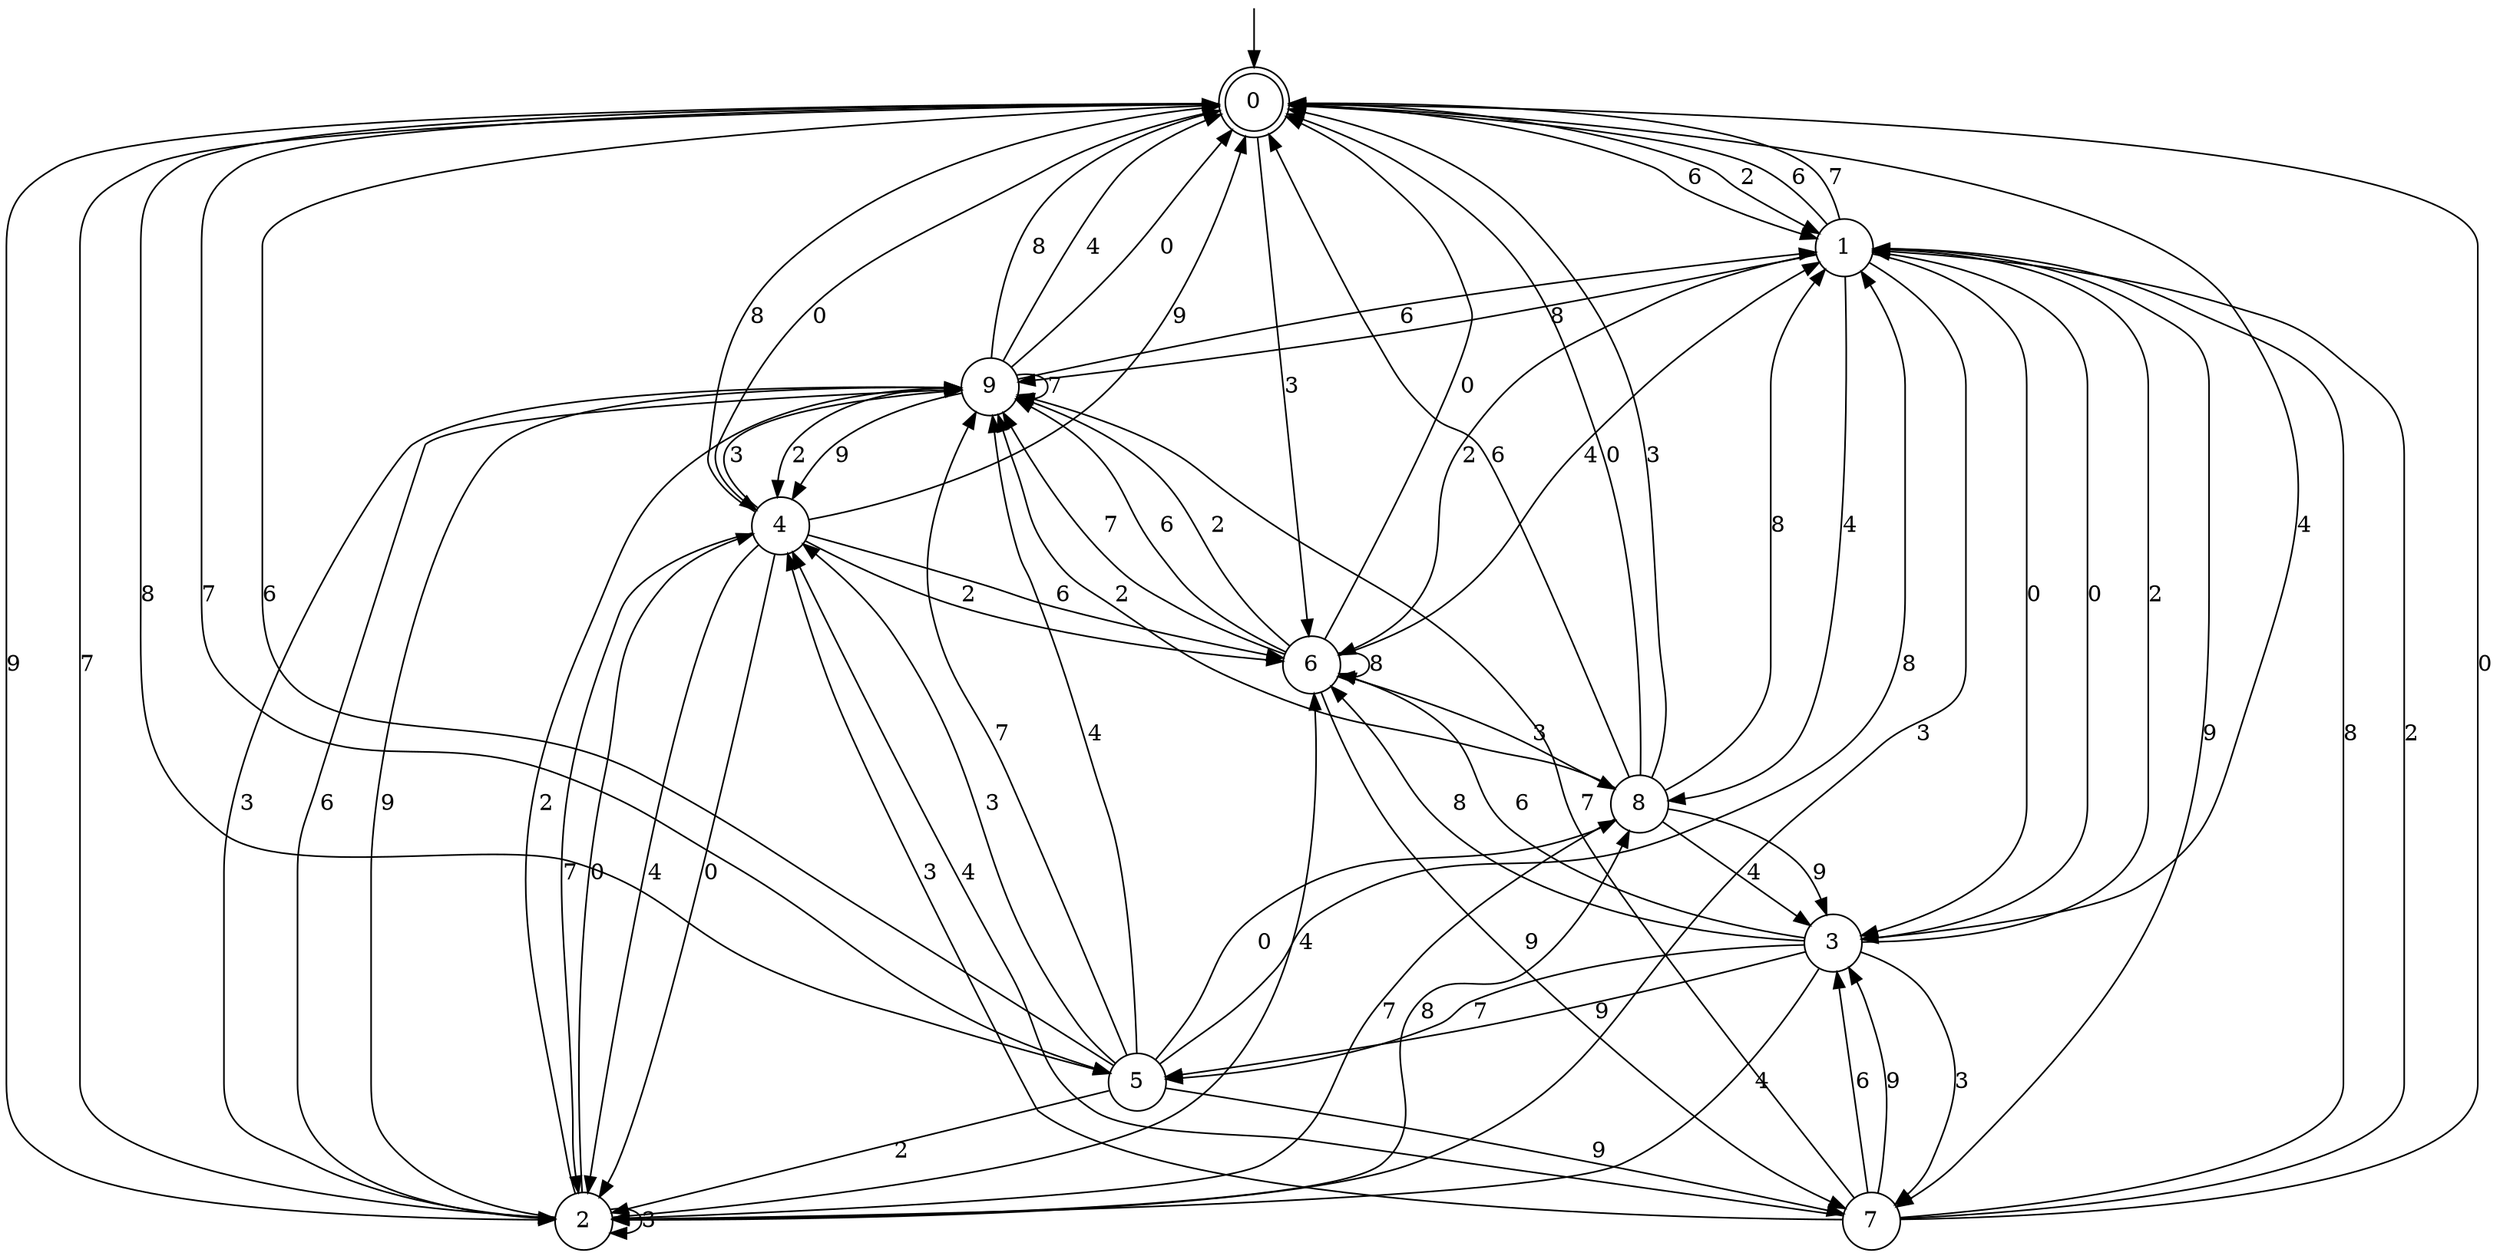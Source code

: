digraph g {

	s0 [shape="doublecircle" label="0"];
	s1 [shape="circle" label="1"];
	s2 [shape="circle" label="2"];
	s3 [shape="circle" label="3"];
	s4 [shape="circle" label="4"];
	s5 [shape="circle" label="5"];
	s6 [shape="circle" label="6"];
	s7 [shape="circle" label="7"];
	s8 [shape="circle" label="8"];
	s9 [shape="circle" label="9"];
	s0 -> s1 [label="6"];
	s0 -> s2 [label="9"];
	s0 -> s3 [label="4"];
	s0 -> s4 [label="0"];
	s0 -> s5 [label="8"];
	s0 -> s1 [label="2"];
	s0 -> s6 [label="3"];
	s0 -> s5 [label="7"];
	s1 -> s0 [label="6"];
	s1 -> s7 [label="9"];
	s1 -> s8 [label="4"];
	s1 -> s3 [label="0"];
	s1 -> s9 [label="8"];
	s1 -> s6 [label="2"];
	s1 -> s2 [label="3"];
	s1 -> s0 [label="7"];
	s2 -> s9 [label="6"];
	s2 -> s9 [label="9"];
	s2 -> s6 [label="4"];
	s2 -> s4 [label="0"];
	s2 -> s8 [label="8"];
	s2 -> s9 [label="2"];
	s2 -> s2 [label="3"];
	s2 -> s0 [label="7"];
	s3 -> s6 [label="6"];
	s3 -> s5 [label="9"];
	s3 -> s2 [label="4"];
	s3 -> s1 [label="0"];
	s3 -> s6 [label="8"];
	s3 -> s1 [label="2"];
	s3 -> s7 [label="3"];
	s3 -> s5 [label="7"];
	s4 -> s6 [label="6"];
	s4 -> s0 [label="9"];
	s4 -> s2 [label="4"];
	s4 -> s2 [label="0"];
	s4 -> s0 [label="8"];
	s4 -> s6 [label="2"];
	s4 -> s9 [label="3"];
	s4 -> s2 [label="7"];
	s5 -> s0 [label="6"];
	s5 -> s7 [label="9"];
	s5 -> s9 [label="4"];
	s5 -> s8 [label="0"];
	s5 -> s1 [label="8"];
	s5 -> s2 [label="2"];
	s5 -> s4 [label="3"];
	s5 -> s9 [label="7"];
	s6 -> s9 [label="6"];
	s6 -> s7 [label="9"];
	s6 -> s1 [label="4"];
	s6 -> s0 [label="0"];
	s6 -> s6 [label="8"];
	s6 -> s9 [label="2"];
	s6 -> s8 [label="3"];
	s6 -> s9 [label="7"];
	s7 -> s3 [label="6"];
	s7 -> s3 [label="9"];
	s7 -> s4 [label="4"];
	s7 -> s0 [label="0"];
	s7 -> s1 [label="8"];
	s7 -> s1 [label="2"];
	s7 -> s4 [label="3"];
	s7 -> s9 [label="7"];
	s8 -> s0 [label="6"];
	s8 -> s3 [label="9"];
	s8 -> s3 [label="4"];
	s8 -> s0 [label="0"];
	s8 -> s1 [label="8"];
	s8 -> s9 [label="2"];
	s8 -> s0 [label="3"];
	s8 -> s2 [label="7"];
	s9 -> s1 [label="6"];
	s9 -> s4 [label="9"];
	s9 -> s0 [label="4"];
	s9 -> s0 [label="0"];
	s9 -> s0 [label="8"];
	s9 -> s4 [label="2"];
	s9 -> s2 [label="3"];
	s9 -> s9 [label="7"];

__start0 [label="" shape="none" width="0" height="0"];
__start0 -> s0;

}
